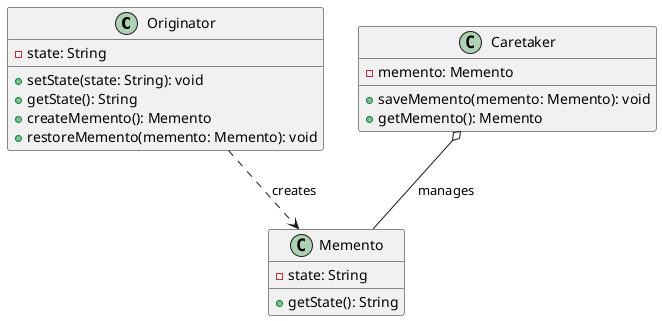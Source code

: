 @startuml
' 备忘录
class Originator {
    -state: String
    +setState(state: String): void
    +getState(): String
    +createMemento(): Memento
    +restoreMemento(memento: Memento): void
}

class Memento {
    -state: String
    +getState(): String
}

class Caretaker {
    -memento: Memento
    +saveMemento(memento: Memento): void
    +getMemento(): Memento
}

Originator ..> Memento : creates
Caretaker o-- Memento : manages

@enduml
